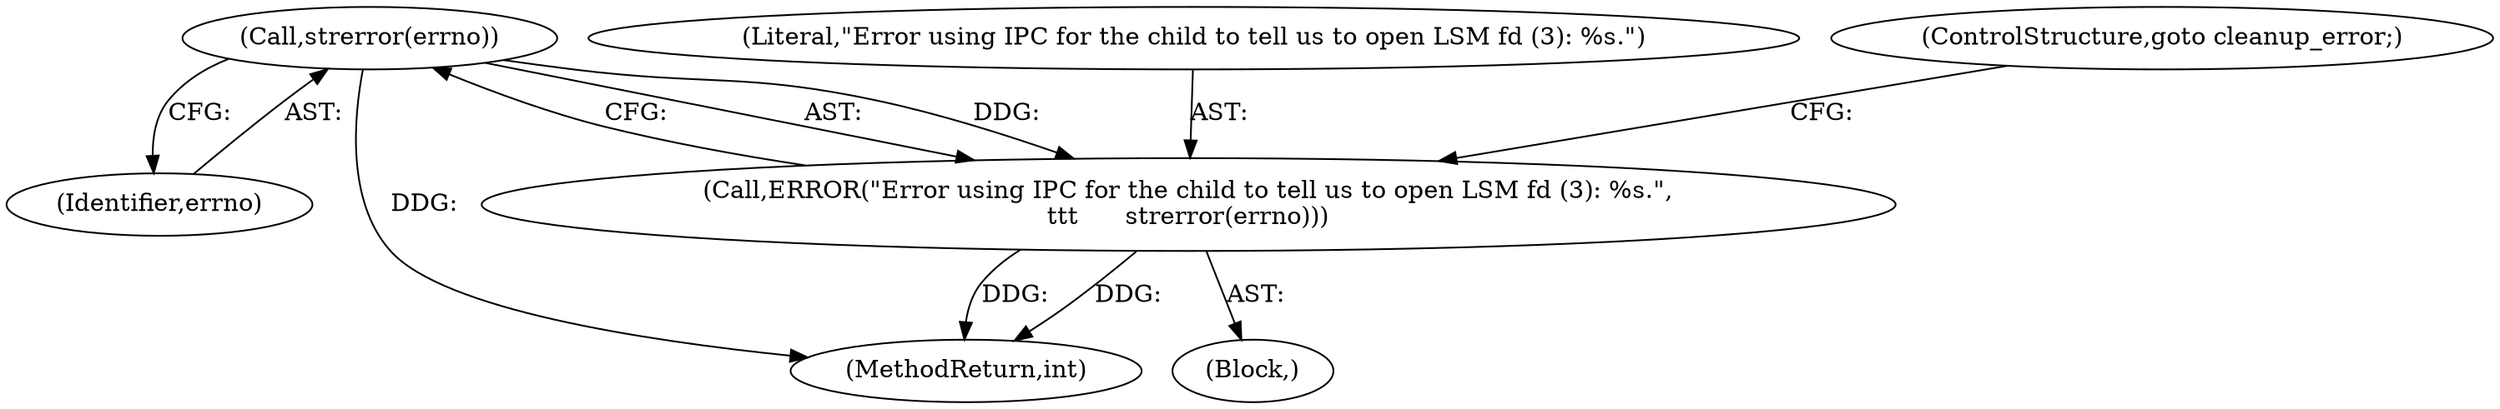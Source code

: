 digraph "0_lxc_81f466d05f2a89cb4f122ef7f593ff3f279b165c_1@API" {
"1000534" [label="(Call,strerror(errno))"];
"1000532" [label="(Call,ERROR(\"Error using IPC for the child to tell us to open LSM fd (3): %s.\",\n\t\t\t      strerror(errno)))"];
"1000534" [label="(Call,strerror(errno))"];
"1000533" [label="(Literal,\"Error using IPC for the child to tell us to open LSM fd (3): %s.\")"];
"1000535" [label="(Identifier,errno)"];
"1000791" [label="(MethodReturn,int)"];
"1000536" [label="(ControlStructure,goto cleanup_error;)"];
"1000531" [label="(Block,)"];
"1000532" [label="(Call,ERROR(\"Error using IPC for the child to tell us to open LSM fd (3): %s.\",\n\t\t\t      strerror(errno)))"];
"1000534" -> "1000532"  [label="AST: "];
"1000534" -> "1000535"  [label="CFG: "];
"1000535" -> "1000534"  [label="AST: "];
"1000532" -> "1000534"  [label="CFG: "];
"1000534" -> "1000791"  [label="DDG: "];
"1000534" -> "1000532"  [label="DDG: "];
"1000532" -> "1000531"  [label="AST: "];
"1000533" -> "1000532"  [label="AST: "];
"1000536" -> "1000532"  [label="CFG: "];
"1000532" -> "1000791"  [label="DDG: "];
"1000532" -> "1000791"  [label="DDG: "];
}
